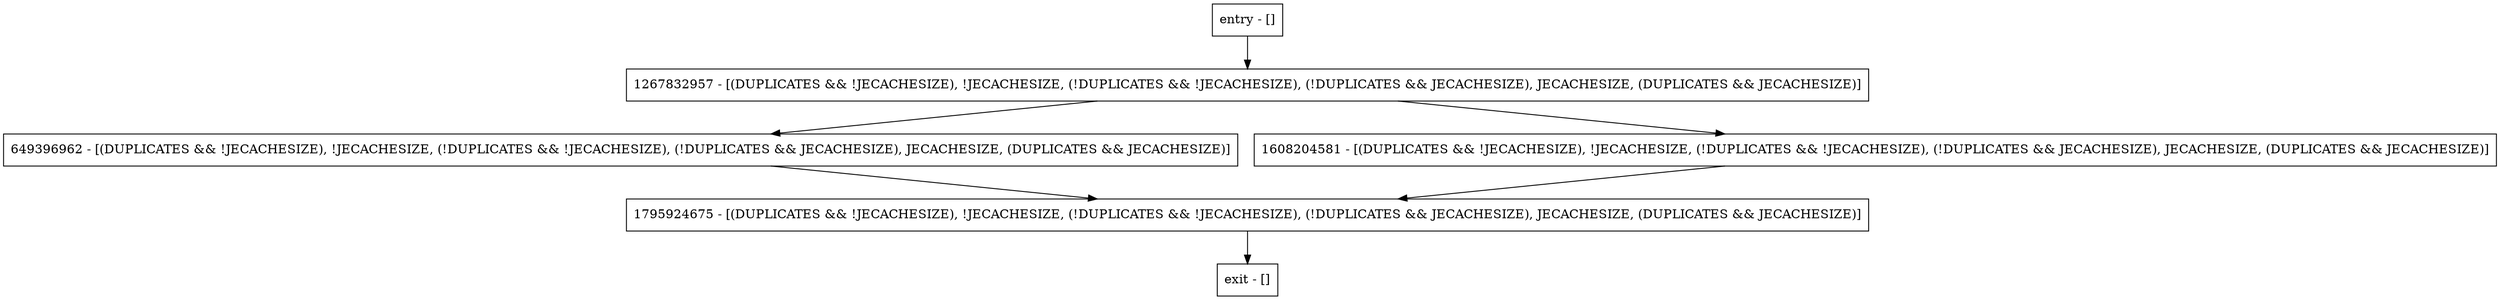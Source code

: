 digraph getSortedDuplicates {
node [shape=record];
entry [label="entry - []"];
exit [label="exit - []"];
649396962 [label="649396962 - [(DUPLICATES && !JECACHESIZE), !JECACHESIZE, (!DUPLICATES && !JECACHESIZE), (!DUPLICATES && JECACHESIZE), JECACHESIZE, (DUPLICATES && JECACHESIZE)]"];
1795924675 [label="1795924675 - [(DUPLICATES && !JECACHESIZE), !JECACHESIZE, (!DUPLICATES && !JECACHESIZE), (!DUPLICATES && JECACHESIZE), JECACHESIZE, (DUPLICATES && JECACHESIZE)]"];
1608204581 [label="1608204581 - [(DUPLICATES && !JECACHESIZE), !JECACHESIZE, (!DUPLICATES && !JECACHESIZE), (!DUPLICATES && JECACHESIZE), JECACHESIZE, (DUPLICATES && JECACHESIZE)]"];
1267832957 [label="1267832957 - [(DUPLICATES && !JECACHESIZE), !JECACHESIZE, (!DUPLICATES && !JECACHESIZE), (!DUPLICATES && JECACHESIZE), JECACHESIZE, (DUPLICATES && JECACHESIZE)]"];
entry;
exit;
entry -> 1267832957;
649396962 -> 1795924675;
1795924675 -> exit;
1608204581 -> 1795924675;
1267832957 -> 649396962;
1267832957 -> 1608204581;
}
